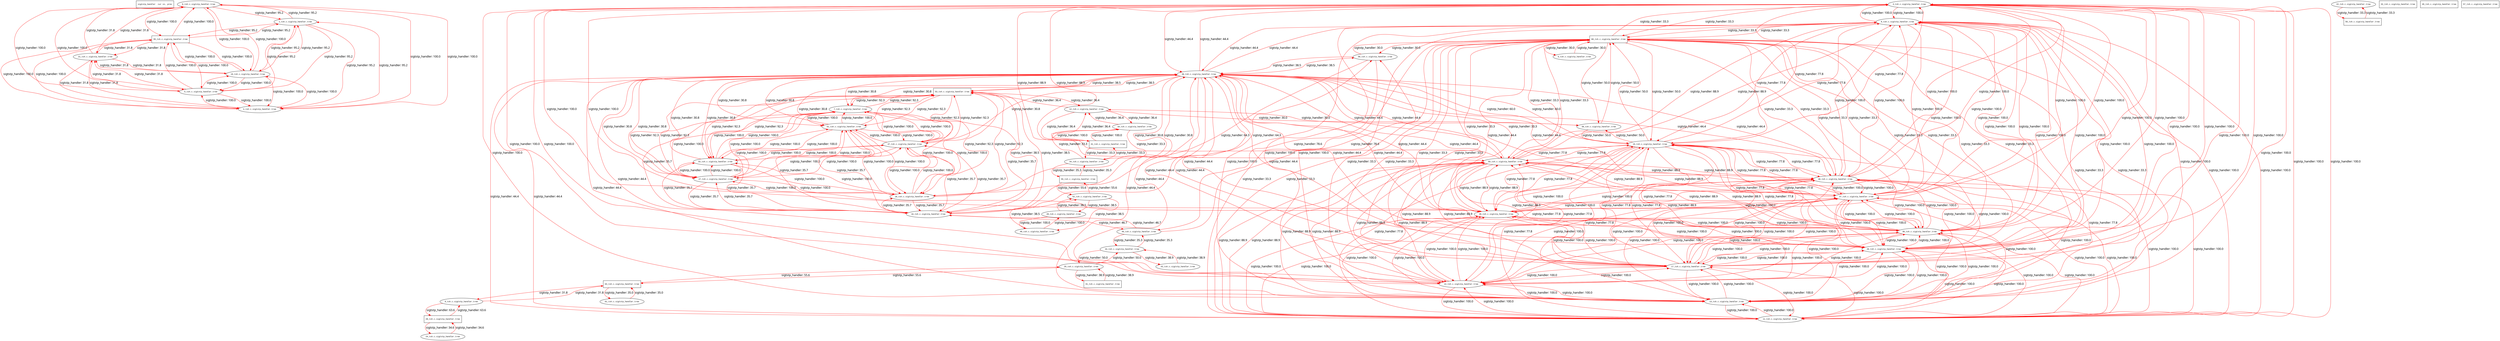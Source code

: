 digraph AST {
  graph [fontname="Times New Roman",fontsize=10];
  node  [fontname="Courier New",fontsize=10];
  edge  [fontname="Times New Roman",fontsize=10];

  node0 [label="sigtstp_handler  cur vs. prev",shape=box];
  node0_tsh [label="0_tsh.c.sigtstp_handler.tree", shape=box];
  node1_tsh [label="1_tsh.c.sigtstp_handler.tree", shape=ellipse];
  node0_tsh -> node1_tsh [label="sigtstp_handler: 95.2", color=red, fontsize=15];
  node4_tsh [label="4_tsh.c.sigtstp_handler.tree", shape=ellipse];
  node0_tsh -> node4_tsh [label="sigtstp_handler: 100.0", color=red, fontsize=15];
  node5_tsh [label="5_tsh.c.sigtstp_handler.tree", shape=ellipse];
  node0_tsh -> node5_tsh [label="sigtstp_handler: 100.0", color=red, fontsize=15];
  node19_tsh [label="19_tsh.c.sigtstp_handler.tree", shape=ellipse];
  node0_tsh -> node19_tsh [label="sigtstp_handler: 100.0", color=red, fontsize=15];
  node21_tsh [label="21_tsh.c.sigtstp_handler.tree", shape=ellipse];
  node0_tsh -> node21_tsh [label="sigtstp_handler: 31.8", color=red, fontsize=15];
  node39_tsh [label="39_tsh.c.sigtstp_handler.tree", shape=ellipse];
  node0_tsh -> node39_tsh [label="sigtstp_handler: 100.0", color=red, fontsize=15];
  node1_tsh [label="1_tsh.c.sigtstp_handler.tree", shape=box];
  node0_tsh [label="0_tsh.c.sigtstp_handler.tree", shape=ellipse];
  node1_tsh -> node0_tsh [label="sigtstp_handler: 95.2", color=red, fontsize=15];
  node4_tsh [label="4_tsh.c.sigtstp_handler.tree", shape=ellipse];
  node1_tsh -> node4_tsh [label="sigtstp_handler: 95.2", color=red, fontsize=15];
  node5_tsh [label="5_tsh.c.sigtstp_handler.tree", shape=ellipse];
  node1_tsh -> node5_tsh [label="sigtstp_handler: 95.2", color=red, fontsize=15];
  node19_tsh [label="19_tsh.c.sigtstp_handler.tree", shape=ellipse];
  node1_tsh -> node19_tsh [label="sigtstp_handler: 95.2", color=red, fontsize=15];
  node39_tsh [label="39_tsh.c.sigtstp_handler.tree", shape=ellipse];
  node1_tsh -> node39_tsh [label="sigtstp_handler: 95.2", color=red, fontsize=15];
  node3_tsh [label="3_tsh.c.sigtstp_handler.tree", shape=box];
  node8_tsh [label="8_tsh.c.sigtstp_handler.tree", shape=ellipse];
  node3_tsh -> node8_tsh [label="sigtstp_handler: 100.0", color=red, fontsize=15];
  node11_tsh [label="11_tsh.c.sigtstp_handler.tree", shape=ellipse];
  node3_tsh -> node11_tsh [label="sigtstp_handler: 100.0", color=red, fontsize=15];
  node13_tsh [label="13_tsh.c.sigtstp_handler.tree", shape=ellipse];
  node3_tsh -> node13_tsh [label="sigtstp_handler: 100.0", color=red, fontsize=15];
  node14_tsh [label="14_tsh.c.sigtstp_handler.tree", shape=ellipse];
  node3_tsh -> node14_tsh [label="sigtstp_handler: 100.0", color=red, fontsize=15];
  node15_tsh [label="15_tsh.c.sigtstp_handler.tree", shape=ellipse];
  node3_tsh -> node15_tsh [label="sigtstp_handler: 77.8", color=red, fontsize=15];
  node17_tsh [label="17_tsh.c.sigtstp_handler.tree", shape=ellipse];
  node3_tsh -> node17_tsh [label="sigtstp_handler: 100.0", color=red, fontsize=15];
  node26_tsh [label="26_tsh.c.sigtstp_handler.tree", shape=ellipse];
  node3_tsh -> node26_tsh [label="sigtstp_handler: 100.0", color=red, fontsize=15];
  node30_tsh [label="30_tsh.c.sigtstp_handler.tree", shape=ellipse];
  node3_tsh -> node30_tsh [label="sigtstp_handler: 100.0", color=red, fontsize=15];
  node35_tsh [label="35_tsh.c.sigtstp_handler.tree", shape=ellipse];
  node3_tsh -> node35_tsh [label="sigtstp_handler: 100.0", color=red, fontsize=15];
  node36_tsh [label="36_tsh.c.sigtstp_handler.tree", shape=ellipse];
  node3_tsh -> node36_tsh [label="sigtstp_handler: 44.4", color=red, fontsize=15];
  node37_tsh [label="37_tsh.c.sigtstp_handler.tree", shape=ellipse];
  node3_tsh -> node37_tsh [label="sigtstp_handler: 100.0", color=red, fontsize=15];
  node48_tsh [label="48_tsh.c.sigtstp_handler.tree", shape=ellipse];
  node3_tsh -> node48_tsh [label="sigtstp_handler: 100.0", color=red, fontsize=15];
  node59_tsh [label="59_tsh.c.sigtstp_handler.tree", shape=ellipse];
  node3_tsh -> node59_tsh [label="sigtstp_handler: 88.9", color=red, fontsize=15];
  node60_tsh [label="60_tsh.c.sigtstp_handler.tree", shape=ellipse];
  node3_tsh -> node60_tsh [label="sigtstp_handler: 33.3", color=red, fontsize=15];
  node4_tsh [label="4_tsh.c.sigtstp_handler.tree", shape=box];
  node0_tsh [label="0_tsh.c.sigtstp_handler.tree", shape=ellipse];
  node4_tsh -> node0_tsh [label="sigtstp_handler: 100.0", color=red, fontsize=15];
  node1_tsh [label="1_tsh.c.sigtstp_handler.tree", shape=ellipse];
  node4_tsh -> node1_tsh [label="sigtstp_handler: 95.2", color=red, fontsize=15];
  node5_tsh [label="5_tsh.c.sigtstp_handler.tree", shape=ellipse];
  node4_tsh -> node5_tsh [label="sigtstp_handler: 100.0", color=red, fontsize=15];
  node19_tsh [label="19_tsh.c.sigtstp_handler.tree", shape=ellipse];
  node4_tsh -> node19_tsh [label="sigtstp_handler: 100.0", color=red, fontsize=15];
  node21_tsh [label="21_tsh.c.sigtstp_handler.tree", shape=ellipse];
  node4_tsh -> node21_tsh [label="sigtstp_handler: 31.8", color=red, fontsize=15];
  node39_tsh [label="39_tsh.c.sigtstp_handler.tree", shape=ellipse];
  node4_tsh -> node39_tsh [label="sigtstp_handler: 100.0", color=red, fontsize=15];
  node5_tsh [label="5_tsh.c.sigtstp_handler.tree", shape=box];
  node0_tsh [label="0_tsh.c.sigtstp_handler.tree", shape=ellipse];
  node5_tsh -> node0_tsh [label="sigtstp_handler: 100.0", color=red, fontsize=15];
  node1_tsh [label="1_tsh.c.sigtstp_handler.tree", shape=ellipse];
  node5_tsh -> node1_tsh [label="sigtstp_handler: 95.2", color=red, fontsize=15];
  node4_tsh [label="4_tsh.c.sigtstp_handler.tree", shape=ellipse];
  node5_tsh -> node4_tsh [label="sigtstp_handler: 100.0", color=red, fontsize=15];
  node19_tsh [label="19_tsh.c.sigtstp_handler.tree", shape=ellipse];
  node5_tsh -> node19_tsh [label="sigtstp_handler: 100.0", color=red, fontsize=15];
  node21_tsh [label="21_tsh.c.sigtstp_handler.tree", shape=ellipse];
  node5_tsh -> node21_tsh [label="sigtstp_handler: 31.8", color=red, fontsize=15];
  node39_tsh [label="39_tsh.c.sigtstp_handler.tree", shape=ellipse];
  node5_tsh -> node39_tsh [label="sigtstp_handler: 100.0", color=red, fontsize=15];
  node6_tsh [label="6_tsh.c.sigtstp_handler.tree", shape=box];
  node60_tsh [label="60_tsh.c.sigtstp_handler.tree", shape=ellipse];
  node6_tsh -> node60_tsh [label="sigtstp_handler: 30.0", color=red, fontsize=15];
  node7_tsh [label="7_tsh.c.sigtstp_handler.tree", shape=box];
  node16_tsh [label="16_tsh.c.sigtstp_handler.tree", shape=ellipse];
  node7_tsh -> node16_tsh [label="sigtstp_handler: 35.7", color=red, fontsize=15];
  node18_tsh [label="18_tsh.c.sigtstp_handler.tree", shape=ellipse];
  node7_tsh -> node18_tsh [label="sigtstp_handler: 100.0", color=red, fontsize=15];
  node27_tsh [label="27_tsh.c.sigtstp_handler.tree", shape=ellipse];
  node7_tsh -> node27_tsh [label="sigtstp_handler: 100.0", color=red, fontsize=15];
  node33_tsh [label="33_tsh.c.sigtstp_handler.tree", shape=ellipse];
  node7_tsh -> node33_tsh [label="sigtstp_handler: 100.0", color=red, fontsize=15];
  node36_tsh [label="36_tsh.c.sigtstp_handler.tree", shape=ellipse];
  node7_tsh -> node36_tsh [label="sigtstp_handler: 30.8", color=red, fontsize=15];
  node47_tsh [label="47_tsh.c.sigtstp_handler.tree", shape=ellipse];
  node7_tsh -> node47_tsh [label="sigtstp_handler: 100.0", color=red, fontsize=15];
  node51_tsh [label="51_tsh.c.sigtstp_handler.tree", shape=ellipse];
  node7_tsh -> node51_tsh [label="sigtstp_handler: 100.0", color=red, fontsize=15];
  node53_tsh [label="53_tsh.c.sigtstp_handler.tree", shape=ellipse];
  node7_tsh -> node53_tsh [label="sigtstp_handler: 92.3", color=red, fontsize=15];
  node8_tsh [label="8_tsh.c.sigtstp_handler.tree", shape=box];
  node3_tsh [label="3_tsh.c.sigtstp_handler.tree", shape=ellipse];
  node8_tsh -> node3_tsh [label="sigtstp_handler: 100.0", color=red, fontsize=15];
  node11_tsh [label="11_tsh.c.sigtstp_handler.tree", shape=ellipse];
  node8_tsh -> node11_tsh [label="sigtstp_handler: 100.0", color=red, fontsize=15];
  node13_tsh [label="13_tsh.c.sigtstp_handler.tree", shape=ellipse];
  node8_tsh -> node13_tsh [label="sigtstp_handler: 100.0", color=red, fontsize=15];
  node14_tsh [label="14_tsh.c.sigtstp_handler.tree", shape=ellipse];
  node8_tsh -> node14_tsh [label="sigtstp_handler: 100.0", color=red, fontsize=15];
  node15_tsh [label="15_tsh.c.sigtstp_handler.tree", shape=ellipse];
  node8_tsh -> node15_tsh [label="sigtstp_handler: 77.8", color=red, fontsize=15];
  node17_tsh [label="17_tsh.c.sigtstp_handler.tree", shape=ellipse];
  node8_tsh -> node17_tsh [label="sigtstp_handler: 100.0", color=red, fontsize=15];
  node26_tsh [label="26_tsh.c.sigtstp_handler.tree", shape=ellipse];
  node8_tsh -> node26_tsh [label="sigtstp_handler: 100.0", color=red, fontsize=15];
  node30_tsh [label="30_tsh.c.sigtstp_handler.tree", shape=ellipse];
  node8_tsh -> node30_tsh [label="sigtstp_handler: 100.0", color=red, fontsize=15];
  node35_tsh [label="35_tsh.c.sigtstp_handler.tree", shape=ellipse];
  node8_tsh -> node35_tsh [label="sigtstp_handler: 100.0", color=red, fontsize=15];
  node36_tsh [label="36_tsh.c.sigtstp_handler.tree", shape=ellipse];
  node8_tsh -> node36_tsh [label="sigtstp_handler: 44.4", color=red, fontsize=15];
  node37_tsh [label="37_tsh.c.sigtstp_handler.tree", shape=ellipse];
  node8_tsh -> node37_tsh [label="sigtstp_handler: 100.0", color=red, fontsize=15];
  node48_tsh [label="48_tsh.c.sigtstp_handler.tree", shape=ellipse];
  node8_tsh -> node48_tsh [label="sigtstp_handler: 100.0", color=red, fontsize=15];
  node59_tsh [label="59_tsh.c.sigtstp_handler.tree", shape=ellipse];
  node8_tsh -> node59_tsh [label="sigtstp_handler: 88.9", color=red, fontsize=15];
  node60_tsh [label="60_tsh.c.sigtstp_handler.tree", shape=ellipse];
  node8_tsh -> node60_tsh [label="sigtstp_handler: 33.3", color=red, fontsize=15];
  node9_tsh [label="9_tsh.c.sigtstp_handler.tree", shape=box];
  node28_tsh [label="28_tsh.c.sigtstp_handler.tree", shape=ellipse];
  node9_tsh -> node28_tsh [label="sigtstp_handler: 63.6", color=red, fontsize=15];
  node63_tsh [label="63_tsh.c.sigtstp_handler.tree", shape=ellipse];
  node9_tsh -> node63_tsh [label="sigtstp_handler: 31.8", color=red, fontsize=15];
  node10_tsh [label="10_tsh.c.sigtstp_handler.tree", shape=box];
  node12_tsh [label="12_tsh.c.sigtstp_handler.tree", shape=ellipse];
  node10_tsh -> node12_tsh [label="sigtstp_handler: 36.4", color=red, fontsize=15];
  node34_tsh [label="34_tsh.c.sigtstp_handler.tree", shape=ellipse];
  node10_tsh -> node34_tsh [label="sigtstp_handler: 33.3", color=red, fontsize=15];
  node41_tsh [label="41_tsh.c.sigtstp_handler.tree", shape=ellipse];
  node10_tsh -> node41_tsh [label="sigtstp_handler: 100.0", color=red, fontsize=15];
  node11_tsh [label="11_tsh.c.sigtstp_handler.tree", shape=box];
  node3_tsh [label="3_tsh.c.sigtstp_handler.tree", shape=ellipse];
  node11_tsh -> node3_tsh [label="sigtstp_handler: 100.0", color=red, fontsize=15];
  node8_tsh [label="8_tsh.c.sigtstp_handler.tree", shape=ellipse];
  node11_tsh -> node8_tsh [label="sigtstp_handler: 100.0", color=red, fontsize=15];
  node13_tsh [label="13_tsh.c.sigtstp_handler.tree", shape=ellipse];
  node11_tsh -> node13_tsh [label="sigtstp_handler: 100.0", color=red, fontsize=15];
  node14_tsh [label="14_tsh.c.sigtstp_handler.tree", shape=ellipse];
  node11_tsh -> node14_tsh [label="sigtstp_handler: 100.0", color=red, fontsize=15];
  node15_tsh [label="15_tsh.c.sigtstp_handler.tree", shape=ellipse];
  node11_tsh -> node15_tsh [label="sigtstp_handler: 77.8", color=red, fontsize=15];
  node17_tsh [label="17_tsh.c.sigtstp_handler.tree", shape=ellipse];
  node11_tsh -> node17_tsh [label="sigtstp_handler: 100.0", color=red, fontsize=15];
  node26_tsh [label="26_tsh.c.sigtstp_handler.tree", shape=ellipse];
  node11_tsh -> node26_tsh [label="sigtstp_handler: 100.0", color=red, fontsize=15];
  node30_tsh [label="30_tsh.c.sigtstp_handler.tree", shape=ellipse];
  node11_tsh -> node30_tsh [label="sigtstp_handler: 100.0", color=red, fontsize=15];
  node35_tsh [label="35_tsh.c.sigtstp_handler.tree", shape=ellipse];
  node11_tsh -> node35_tsh [label="sigtstp_handler: 100.0", color=red, fontsize=15];
  node36_tsh [label="36_tsh.c.sigtstp_handler.tree", shape=ellipse];
  node11_tsh -> node36_tsh [label="sigtstp_handler: 44.4", color=red, fontsize=15];
  node37_tsh [label="37_tsh.c.sigtstp_handler.tree", shape=ellipse];
  node11_tsh -> node37_tsh [label="sigtstp_handler: 100.0", color=red, fontsize=15];
  node48_tsh [label="48_tsh.c.sigtstp_handler.tree", shape=ellipse];
  node11_tsh -> node48_tsh [label="sigtstp_handler: 100.0", color=red, fontsize=15];
  node59_tsh [label="59_tsh.c.sigtstp_handler.tree", shape=ellipse];
  node11_tsh -> node59_tsh [label="sigtstp_handler: 88.9", color=red, fontsize=15];
  node60_tsh [label="60_tsh.c.sigtstp_handler.tree", shape=ellipse];
  node11_tsh -> node60_tsh [label="sigtstp_handler: 33.3", color=red, fontsize=15];
  node12_tsh [label="12_tsh.c.sigtstp_handler.tree", shape=box];
  node10_tsh [label="10_tsh.c.sigtstp_handler.tree", shape=ellipse];
  node12_tsh -> node10_tsh [label="sigtstp_handler: 36.4", color=red, fontsize=15];
  node38_tsh [label="38_tsh.c.sigtstp_handler.tree", shape=ellipse];
  node12_tsh -> node38_tsh [label="sigtstp_handler: 30.0", color=red, fontsize=15];
  node41_tsh [label="41_tsh.c.sigtstp_handler.tree", shape=ellipse];
  node12_tsh -> node41_tsh [label="sigtstp_handler: 36.4", color=red, fontsize=15];
  node53_tsh [label="53_tsh.c.sigtstp_handler.tree", shape=ellipse];
  node12_tsh -> node53_tsh [label="sigtstp_handler: 36.4", color=red, fontsize=15];
  node13_tsh [label="13_tsh.c.sigtstp_handler.tree", shape=box];
  node3_tsh [label="3_tsh.c.sigtstp_handler.tree", shape=ellipse];
  node13_tsh -> node3_tsh [label="sigtstp_handler: 100.0", color=red, fontsize=15];
  node8_tsh [label="8_tsh.c.sigtstp_handler.tree", shape=ellipse];
  node13_tsh -> node8_tsh [label="sigtstp_handler: 100.0", color=red, fontsize=15];
  node11_tsh [label="11_tsh.c.sigtstp_handler.tree", shape=ellipse];
  node13_tsh -> node11_tsh [label="sigtstp_handler: 100.0", color=red, fontsize=15];
  node14_tsh [label="14_tsh.c.sigtstp_handler.tree", shape=ellipse];
  node13_tsh -> node14_tsh [label="sigtstp_handler: 100.0", color=red, fontsize=15];
  node15_tsh [label="15_tsh.c.sigtstp_handler.tree", shape=ellipse];
  node13_tsh -> node15_tsh [label="sigtstp_handler: 77.8", color=red, fontsize=15];
  node17_tsh [label="17_tsh.c.sigtstp_handler.tree", shape=ellipse];
  node13_tsh -> node17_tsh [label="sigtstp_handler: 100.0", color=red, fontsize=15];
  node26_tsh [label="26_tsh.c.sigtstp_handler.tree", shape=ellipse];
  node13_tsh -> node26_tsh [label="sigtstp_handler: 100.0", color=red, fontsize=15];
  node30_tsh [label="30_tsh.c.sigtstp_handler.tree", shape=ellipse];
  node13_tsh -> node30_tsh [label="sigtstp_handler: 100.0", color=red, fontsize=15];
  node35_tsh [label="35_tsh.c.sigtstp_handler.tree", shape=ellipse];
  node13_tsh -> node35_tsh [label="sigtstp_handler: 100.0", color=red, fontsize=15];
  node36_tsh [label="36_tsh.c.sigtstp_handler.tree", shape=ellipse];
  node13_tsh -> node36_tsh [label="sigtstp_handler: 44.4", color=red, fontsize=15];
  node37_tsh [label="37_tsh.c.sigtstp_handler.tree", shape=ellipse];
  node13_tsh -> node37_tsh [label="sigtstp_handler: 100.0", color=red, fontsize=15];
  node48_tsh [label="48_tsh.c.sigtstp_handler.tree", shape=ellipse];
  node13_tsh -> node48_tsh [label="sigtstp_handler: 100.0", color=red, fontsize=15];
  node59_tsh [label="59_tsh.c.sigtstp_handler.tree", shape=ellipse];
  node13_tsh -> node59_tsh [label="sigtstp_handler: 88.9", color=red, fontsize=15];
  node60_tsh [label="60_tsh.c.sigtstp_handler.tree", shape=ellipse];
  node13_tsh -> node60_tsh [label="sigtstp_handler: 33.3", color=red, fontsize=15];
  node14_tsh [label="14_tsh.c.sigtstp_handler.tree", shape=box];
  node3_tsh [label="3_tsh.c.sigtstp_handler.tree", shape=ellipse];
  node14_tsh -> node3_tsh [label="sigtstp_handler: 100.0", color=red, fontsize=15];
  node8_tsh [label="8_tsh.c.sigtstp_handler.tree", shape=ellipse];
  node14_tsh -> node8_tsh [label="sigtstp_handler: 100.0", color=red, fontsize=15];
  node11_tsh [label="11_tsh.c.sigtstp_handler.tree", shape=ellipse];
  node14_tsh -> node11_tsh [label="sigtstp_handler: 100.0", color=red, fontsize=15];
  node13_tsh [label="13_tsh.c.sigtstp_handler.tree", shape=ellipse];
  node14_tsh -> node13_tsh [label="sigtstp_handler: 100.0", color=red, fontsize=15];
  node15_tsh [label="15_tsh.c.sigtstp_handler.tree", shape=ellipse];
  node14_tsh -> node15_tsh [label="sigtstp_handler: 77.8", color=red, fontsize=15];
  node17_tsh [label="17_tsh.c.sigtstp_handler.tree", shape=ellipse];
  node14_tsh -> node17_tsh [label="sigtstp_handler: 100.0", color=red, fontsize=15];
  node26_tsh [label="26_tsh.c.sigtstp_handler.tree", shape=ellipse];
  node14_tsh -> node26_tsh [label="sigtstp_handler: 100.0", color=red, fontsize=15];
  node30_tsh [label="30_tsh.c.sigtstp_handler.tree", shape=ellipse];
  node14_tsh -> node30_tsh [label="sigtstp_handler: 100.0", color=red, fontsize=15];
  node35_tsh [label="35_tsh.c.sigtstp_handler.tree", shape=ellipse];
  node14_tsh -> node35_tsh [label="sigtstp_handler: 100.0", color=red, fontsize=15];
  node36_tsh [label="36_tsh.c.sigtstp_handler.tree", shape=ellipse];
  node14_tsh -> node36_tsh [label="sigtstp_handler: 44.4", color=red, fontsize=15];
  node37_tsh [label="37_tsh.c.sigtstp_handler.tree", shape=ellipse];
  node14_tsh -> node37_tsh [label="sigtstp_handler: 100.0", color=red, fontsize=15];
  node48_tsh [label="48_tsh.c.sigtstp_handler.tree", shape=ellipse];
  node14_tsh -> node48_tsh [label="sigtstp_handler: 100.0", color=red, fontsize=15];
  node59_tsh [label="59_tsh.c.sigtstp_handler.tree", shape=ellipse];
  node14_tsh -> node59_tsh [label="sigtstp_handler: 88.9", color=red, fontsize=15];
  node60_tsh [label="60_tsh.c.sigtstp_handler.tree", shape=ellipse];
  node14_tsh -> node60_tsh [label="sigtstp_handler: 33.3", color=red, fontsize=15];
  node15_tsh [label="15_tsh.c.sigtstp_handler.tree", shape=box];
  node3_tsh [label="3_tsh.c.sigtstp_handler.tree", shape=ellipse];
  node15_tsh -> node3_tsh [label="sigtstp_handler: 77.8", color=red, fontsize=15];
  node8_tsh [label="8_tsh.c.sigtstp_handler.tree", shape=ellipse];
  node15_tsh -> node8_tsh [label="sigtstp_handler: 77.8", color=red, fontsize=15];
  node11_tsh [label="11_tsh.c.sigtstp_handler.tree", shape=ellipse];
  node15_tsh -> node11_tsh [label="sigtstp_handler: 77.8", color=red, fontsize=15];
  node13_tsh [label="13_tsh.c.sigtstp_handler.tree", shape=ellipse];
  node15_tsh -> node13_tsh [label="sigtstp_handler: 77.8", color=red, fontsize=15];
  node14_tsh [label="14_tsh.c.sigtstp_handler.tree", shape=ellipse];
  node15_tsh -> node14_tsh [label="sigtstp_handler: 77.8", color=red, fontsize=15];
  node17_tsh [label="17_tsh.c.sigtstp_handler.tree", shape=ellipse];
  node15_tsh -> node17_tsh [label="sigtstp_handler: 77.8", color=red, fontsize=15];
  node26_tsh [label="26_tsh.c.sigtstp_handler.tree", shape=ellipse];
  node15_tsh -> node26_tsh [label="sigtstp_handler: 77.8", color=red, fontsize=15];
  node30_tsh [label="30_tsh.c.sigtstp_handler.tree", shape=ellipse];
  node15_tsh -> node30_tsh [label="sigtstp_handler: 77.8", color=red, fontsize=15];
  node35_tsh [label="35_tsh.c.sigtstp_handler.tree", shape=ellipse];
  node15_tsh -> node35_tsh [label="sigtstp_handler: 77.8", color=red, fontsize=15];
  node36_tsh [label="36_tsh.c.sigtstp_handler.tree", shape=ellipse];
  node15_tsh -> node36_tsh [label="sigtstp_handler: 60.0", color=red, fontsize=15];
  node37_tsh [label="37_tsh.c.sigtstp_handler.tree", shape=ellipse];
  node15_tsh -> node37_tsh [label="sigtstp_handler: 77.8", color=red, fontsize=15];
  node38_tsh [label="38_tsh.c.sigtstp_handler.tree", shape=ellipse];
  node15_tsh -> node38_tsh [label="sigtstp_handler: 50.0", color=red, fontsize=15];
  node48_tsh [label="48_tsh.c.sigtstp_handler.tree", shape=ellipse];
  node15_tsh -> node48_tsh [label="sigtstp_handler: 77.8", color=red, fontsize=15];
  node59_tsh [label="59_tsh.c.sigtstp_handler.tree", shape=ellipse];
  node15_tsh -> node59_tsh [label="sigtstp_handler: 77.8", color=red, fontsize=15];
  node60_tsh [label="60_tsh.c.sigtstp_handler.tree", shape=ellipse];
  node15_tsh -> node60_tsh [label="sigtstp_handler: 50.0", color=red, fontsize=15];
  node16_tsh [label="16_tsh.c.sigtstp_handler.tree", shape=box];
  node7_tsh [label="7_tsh.c.sigtstp_handler.tree", shape=ellipse];
  node16_tsh -> node7_tsh [label="sigtstp_handler: 35.7", color=red, fontsize=15];
  node18_tsh [label="18_tsh.c.sigtstp_handler.tree", shape=ellipse];
  node16_tsh -> node18_tsh [label="sigtstp_handler: 35.7", color=red, fontsize=15];
  node27_tsh [label="27_tsh.c.sigtstp_handler.tree", shape=ellipse];
  node16_tsh -> node27_tsh [label="sigtstp_handler: 35.7", color=red, fontsize=15];
  node33_tsh [label="33_tsh.c.sigtstp_handler.tree", shape=ellipse];
  node16_tsh -> node33_tsh [label="sigtstp_handler: 35.7", color=red, fontsize=15];
  node46_tsh [label="46_tsh.c.sigtstp_handler.tree", shape=ellipse];
  node16_tsh -> node46_tsh [label="sigtstp_handler: 46.7", color=red, fontsize=15];
  node47_tsh [label="47_tsh.c.sigtstp_handler.tree", shape=ellipse];
  node16_tsh -> node47_tsh [label="sigtstp_handler: 35.7", color=red, fontsize=15];
  node50_tsh [label="50_tsh.c.sigtstp_handler.tree", shape=ellipse];
  node16_tsh -> node50_tsh [label="sigtstp_handler: 64.3", color=red, fontsize=15];
  node51_tsh [label="51_tsh.c.sigtstp_handler.tree", shape=ellipse];
  node16_tsh -> node51_tsh [label="sigtstp_handler: 35.7", color=red, fontsize=15];
  node53_tsh [label="53_tsh.c.sigtstp_handler.tree", shape=ellipse];
  node16_tsh -> node53_tsh [label="sigtstp_handler: 38.5", color=red, fontsize=15];
  node17_tsh [label="17_tsh.c.sigtstp_handler.tree", shape=box];
  node3_tsh [label="3_tsh.c.sigtstp_handler.tree", shape=ellipse];
  node17_tsh -> node3_tsh [label="sigtstp_handler: 100.0", color=red, fontsize=15];
  node8_tsh [label="8_tsh.c.sigtstp_handler.tree", shape=ellipse];
  node17_tsh -> node8_tsh [label="sigtstp_handler: 100.0", color=red, fontsize=15];
  node11_tsh [label="11_tsh.c.sigtstp_handler.tree", shape=ellipse];
  node17_tsh -> node11_tsh [label="sigtstp_handler: 100.0", color=red, fontsize=15];
  node13_tsh [label="13_tsh.c.sigtstp_handler.tree", shape=ellipse];
  node17_tsh -> node13_tsh [label="sigtstp_handler: 100.0", color=red, fontsize=15];
  node14_tsh [label="14_tsh.c.sigtstp_handler.tree", shape=ellipse];
  node17_tsh -> node14_tsh [label="sigtstp_handler: 100.0", color=red, fontsize=15];
  node15_tsh [label="15_tsh.c.sigtstp_handler.tree", shape=ellipse];
  node17_tsh -> node15_tsh [label="sigtstp_handler: 77.8", color=red, fontsize=15];
  node26_tsh [label="26_tsh.c.sigtstp_handler.tree", shape=ellipse];
  node17_tsh -> node26_tsh [label="sigtstp_handler: 100.0", color=red, fontsize=15];
  node30_tsh [label="30_tsh.c.sigtstp_handler.tree", shape=ellipse];
  node17_tsh -> node30_tsh [label="sigtstp_handler: 100.0", color=red, fontsize=15];
  node35_tsh [label="35_tsh.c.sigtstp_handler.tree", shape=ellipse];
  node17_tsh -> node35_tsh [label="sigtstp_handler: 100.0", color=red, fontsize=15];
  node36_tsh [label="36_tsh.c.sigtstp_handler.tree", shape=ellipse];
  node17_tsh -> node36_tsh [label="sigtstp_handler: 44.4", color=red, fontsize=15];
  node37_tsh [label="37_tsh.c.sigtstp_handler.tree", shape=ellipse];
  node17_tsh -> node37_tsh [label="sigtstp_handler: 100.0", color=red, fontsize=15];
  node48_tsh [label="48_tsh.c.sigtstp_handler.tree", shape=ellipse];
  node17_tsh -> node48_tsh [label="sigtstp_handler: 100.0", color=red, fontsize=15];
  node59_tsh [label="59_tsh.c.sigtstp_handler.tree", shape=ellipse];
  node17_tsh -> node59_tsh [label="sigtstp_handler: 88.9", color=red, fontsize=15];
  node60_tsh [label="60_tsh.c.sigtstp_handler.tree", shape=ellipse];
  node17_tsh -> node60_tsh [label="sigtstp_handler: 33.3", color=red, fontsize=15];
  node18_tsh [label="18_tsh.c.sigtstp_handler.tree", shape=box];
  node7_tsh [label="7_tsh.c.sigtstp_handler.tree", shape=ellipse];
  node18_tsh -> node7_tsh [label="sigtstp_handler: 100.0", color=red, fontsize=15];
  node16_tsh [label="16_tsh.c.sigtstp_handler.tree", shape=ellipse];
  node18_tsh -> node16_tsh [label="sigtstp_handler: 35.7", color=red, fontsize=15];
  node27_tsh [label="27_tsh.c.sigtstp_handler.tree", shape=ellipse];
  node18_tsh -> node27_tsh [label="sigtstp_handler: 100.0", color=red, fontsize=15];
  node33_tsh [label="33_tsh.c.sigtstp_handler.tree", shape=ellipse];
  node18_tsh -> node33_tsh [label="sigtstp_handler: 100.0", color=red, fontsize=15];
  node36_tsh [label="36_tsh.c.sigtstp_handler.tree", shape=ellipse];
  node18_tsh -> node36_tsh [label="sigtstp_handler: 30.8", color=red, fontsize=15];
  node47_tsh [label="47_tsh.c.sigtstp_handler.tree", shape=ellipse];
  node18_tsh -> node47_tsh [label="sigtstp_handler: 100.0", color=red, fontsize=15];
  node51_tsh [label="51_tsh.c.sigtstp_handler.tree", shape=ellipse];
  node18_tsh -> node51_tsh [label="sigtstp_handler: 100.0", color=red, fontsize=15];
  node53_tsh [label="53_tsh.c.sigtstp_handler.tree", shape=ellipse];
  node18_tsh -> node53_tsh [label="sigtstp_handler: 92.3", color=red, fontsize=15];
  node19_tsh [label="19_tsh.c.sigtstp_handler.tree", shape=box];
  node0_tsh [label="0_tsh.c.sigtstp_handler.tree", shape=ellipse];
  node19_tsh -> node0_tsh [label="sigtstp_handler: 100.0", color=red, fontsize=15];
  node1_tsh [label="1_tsh.c.sigtstp_handler.tree", shape=ellipse];
  node19_tsh -> node1_tsh [label="sigtstp_handler: 95.2", color=red, fontsize=15];
  node4_tsh [label="4_tsh.c.sigtstp_handler.tree", shape=ellipse];
  node19_tsh -> node4_tsh [label="sigtstp_handler: 100.0", color=red, fontsize=15];
  node5_tsh [label="5_tsh.c.sigtstp_handler.tree", shape=ellipse];
  node19_tsh -> node5_tsh [label="sigtstp_handler: 100.0", color=red, fontsize=15];
  node21_tsh [label="21_tsh.c.sigtstp_handler.tree", shape=ellipse];
  node19_tsh -> node21_tsh [label="sigtstp_handler: 31.8", color=red, fontsize=15];
  node39_tsh [label="39_tsh.c.sigtstp_handler.tree", shape=ellipse];
  node19_tsh -> node39_tsh [label="sigtstp_handler: 100.0", color=red, fontsize=15];
  node20_tsh [label="20_tsh.c.sigtstp_handler.tree", shape=box];
  node40_tsh [label="40_tsh.c.sigtstp_handler.tree", shape=ellipse];
  node20_tsh -> node40_tsh [label="sigtstp_handler: 100.0", color=red, fontsize=15];
  node52_tsh [label="52_tsh.c.sigtstp_handler.tree", shape=ellipse];
  node20_tsh -> node52_tsh [label="sigtstp_handler: 38.5", color=red, fontsize=15];
  node21_tsh [label="21_tsh.c.sigtstp_handler.tree", shape=box];
  node0_tsh [label="0_tsh.c.sigtstp_handler.tree", shape=ellipse];
  node21_tsh -> node0_tsh [label="sigtstp_handler: 31.8", color=red, fontsize=15];
  node4_tsh [label="4_tsh.c.sigtstp_handler.tree", shape=ellipse];
  node21_tsh -> node4_tsh [label="sigtstp_handler: 31.8", color=red, fontsize=15];
  node5_tsh [label="5_tsh.c.sigtstp_handler.tree", shape=ellipse];
  node21_tsh -> node5_tsh [label="sigtstp_handler: 31.8", color=red, fontsize=15];
  node19_tsh [label="19_tsh.c.sigtstp_handler.tree", shape=ellipse];
  node21_tsh -> node19_tsh [label="sigtstp_handler: 31.8", color=red, fontsize=15];
  node39_tsh [label="39_tsh.c.sigtstp_handler.tree", shape=ellipse];
  node21_tsh -> node39_tsh [label="sigtstp_handler: 31.8", color=red, fontsize=15];
  node22_tsh [label="22_tsh.c.sigtstp_handler.tree", shape=box];
  node56_tsh [label="56_tsh.c.sigtstp_handler.tree", shape=ellipse];
  node22_tsh -> node56_tsh [label="sigtstp_handler: 33.3", color=red, fontsize=15];
  node24_tsh [label="24_tsh.c.sigtstp_handler.tree", shape=box];
  node28_tsh [label="28_tsh.c.sigtstp_handler.tree", shape=ellipse];
  node24_tsh -> node28_tsh [label="sigtstp_handler: 34.6", color=red, fontsize=15];
  node26_tsh [label="26_tsh.c.sigtstp_handler.tree", shape=box];
  node3_tsh [label="3_tsh.c.sigtstp_handler.tree", shape=ellipse];
  node26_tsh -> node3_tsh [label="sigtstp_handler: 100.0", color=red, fontsize=15];
  node8_tsh [label="8_tsh.c.sigtstp_handler.tree", shape=ellipse];
  node26_tsh -> node8_tsh [label="sigtstp_handler: 100.0", color=red, fontsize=15];
  node11_tsh [label="11_tsh.c.sigtstp_handler.tree", shape=ellipse];
  node26_tsh -> node11_tsh [label="sigtstp_handler: 100.0", color=red, fontsize=15];
  node13_tsh [label="13_tsh.c.sigtstp_handler.tree", shape=ellipse];
  node26_tsh -> node13_tsh [label="sigtstp_handler: 100.0", color=red, fontsize=15];
  node14_tsh [label="14_tsh.c.sigtstp_handler.tree", shape=ellipse];
  node26_tsh -> node14_tsh [label="sigtstp_handler: 100.0", color=red, fontsize=15];
  node15_tsh [label="15_tsh.c.sigtstp_handler.tree", shape=ellipse];
  node26_tsh -> node15_tsh [label="sigtstp_handler: 77.8", color=red, fontsize=15];
  node17_tsh [label="17_tsh.c.sigtstp_handler.tree", shape=ellipse];
  node26_tsh -> node17_tsh [label="sigtstp_handler: 100.0", color=red, fontsize=15];
  node30_tsh [label="30_tsh.c.sigtstp_handler.tree", shape=ellipse];
  node26_tsh -> node30_tsh [label="sigtstp_handler: 100.0", color=red, fontsize=15];
  node35_tsh [label="35_tsh.c.sigtstp_handler.tree", shape=ellipse];
  node26_tsh -> node35_tsh [label="sigtstp_handler: 100.0", color=red, fontsize=15];
  node36_tsh [label="36_tsh.c.sigtstp_handler.tree", shape=ellipse];
  node26_tsh -> node36_tsh [label="sigtstp_handler: 44.4", color=red, fontsize=15];
  node37_tsh [label="37_tsh.c.sigtstp_handler.tree", shape=ellipse];
  node26_tsh -> node37_tsh [label="sigtstp_handler: 100.0", color=red, fontsize=15];
  node48_tsh [label="48_tsh.c.sigtstp_handler.tree", shape=ellipse];
  node26_tsh -> node48_tsh [label="sigtstp_handler: 100.0", color=red, fontsize=15];
  node59_tsh [label="59_tsh.c.sigtstp_handler.tree", shape=ellipse];
  node26_tsh -> node59_tsh [label="sigtstp_handler: 88.9", color=red, fontsize=15];
  node60_tsh [label="60_tsh.c.sigtstp_handler.tree", shape=ellipse];
  node26_tsh -> node60_tsh [label="sigtstp_handler: 33.3", color=red, fontsize=15];
  node27_tsh [label="27_tsh.c.sigtstp_handler.tree", shape=box];
  node7_tsh [label="7_tsh.c.sigtstp_handler.tree", shape=ellipse];
  node27_tsh -> node7_tsh [label="sigtstp_handler: 100.0", color=red, fontsize=15];
  node16_tsh [label="16_tsh.c.sigtstp_handler.tree", shape=ellipse];
  node27_tsh -> node16_tsh [label="sigtstp_handler: 35.7", color=red, fontsize=15];
  node18_tsh [label="18_tsh.c.sigtstp_handler.tree", shape=ellipse];
  node27_tsh -> node18_tsh [label="sigtstp_handler: 100.0", color=red, fontsize=15];
  node33_tsh [label="33_tsh.c.sigtstp_handler.tree", shape=ellipse];
  node27_tsh -> node33_tsh [label="sigtstp_handler: 100.0", color=red, fontsize=15];
  node36_tsh [label="36_tsh.c.sigtstp_handler.tree", shape=ellipse];
  node27_tsh -> node36_tsh [label="sigtstp_handler: 30.8", color=red, fontsize=15];
  node47_tsh [label="47_tsh.c.sigtstp_handler.tree", shape=ellipse];
  node27_tsh -> node47_tsh [label="sigtstp_handler: 100.0", color=red, fontsize=15];
  node51_tsh [label="51_tsh.c.sigtstp_handler.tree", shape=ellipse];
  node27_tsh -> node51_tsh [label="sigtstp_handler: 100.0", color=red, fontsize=15];
  node53_tsh [label="53_tsh.c.sigtstp_handler.tree", shape=ellipse];
  node27_tsh -> node53_tsh [label="sigtstp_handler: 92.3", color=red, fontsize=15];
  node28_tsh [label="28_tsh.c.sigtstp_handler.tree", shape=box];
  node9_tsh [label="9_tsh.c.sigtstp_handler.tree", shape=ellipse];
  node28_tsh -> node9_tsh [label="sigtstp_handler: 63.6", color=red, fontsize=15];
  node24_tsh [label="24_tsh.c.sigtstp_handler.tree", shape=ellipse];
  node28_tsh -> node24_tsh [label="sigtstp_handler: 34.6", color=red, fontsize=15];
  node29_tsh [label="29_tsh.c.sigtstp_handler.tree", shape=box];
  node31_tsh [label="31_tsh.c.sigtstp_handler.tree", shape=ellipse];
  node29_tsh -> node31_tsh [label="sigtstp_handler: 38.9", color=red, fontsize=15];
  node44_tsh [label="44_tsh.c.sigtstp_handler.tree", shape=ellipse];
  node29_tsh -> node44_tsh [label="sigtstp_handler: 50.0", color=red, fontsize=15];
  node63_tsh [label="63_tsh.c.sigtstp_handler.tree", shape=ellipse];
  node29_tsh -> node63_tsh [label="sigtstp_handler: 55.6", color=red, fontsize=15];
  node30_tsh [label="30_tsh.c.sigtstp_handler.tree", shape=box];
  node3_tsh [label="3_tsh.c.sigtstp_handler.tree", shape=ellipse];
  node30_tsh -> node3_tsh [label="sigtstp_handler: 100.0", color=red, fontsize=15];
  node8_tsh [label="8_tsh.c.sigtstp_handler.tree", shape=ellipse];
  node30_tsh -> node8_tsh [label="sigtstp_handler: 100.0", color=red, fontsize=15];
  node11_tsh [label="11_tsh.c.sigtstp_handler.tree", shape=ellipse];
  node30_tsh -> node11_tsh [label="sigtstp_handler: 100.0", color=red, fontsize=15];
  node13_tsh [label="13_tsh.c.sigtstp_handler.tree", shape=ellipse];
  node30_tsh -> node13_tsh [label="sigtstp_handler: 100.0", color=red, fontsize=15];
  node14_tsh [label="14_tsh.c.sigtstp_handler.tree", shape=ellipse];
  node30_tsh -> node14_tsh [label="sigtstp_handler: 100.0", color=red, fontsize=15];
  node15_tsh [label="15_tsh.c.sigtstp_handler.tree", shape=ellipse];
  node30_tsh -> node15_tsh [label="sigtstp_handler: 77.8", color=red, fontsize=15];
  node17_tsh [label="17_tsh.c.sigtstp_handler.tree", shape=ellipse];
  node30_tsh -> node17_tsh [label="sigtstp_handler: 100.0", color=red, fontsize=15];
  node26_tsh [label="26_tsh.c.sigtstp_handler.tree", shape=ellipse];
  node30_tsh -> node26_tsh [label="sigtstp_handler: 100.0", color=red, fontsize=15];
  node35_tsh [label="35_tsh.c.sigtstp_handler.tree", shape=ellipse];
  node30_tsh -> node35_tsh [label="sigtstp_handler: 100.0", color=red, fontsize=15];
  node36_tsh [label="36_tsh.c.sigtstp_handler.tree", shape=ellipse];
  node30_tsh -> node36_tsh [label="sigtstp_handler: 44.4", color=red, fontsize=15];
  node37_tsh [label="37_tsh.c.sigtstp_handler.tree", shape=ellipse];
  node30_tsh -> node37_tsh [label="sigtstp_handler: 100.0", color=red, fontsize=15];
  node48_tsh [label="48_tsh.c.sigtstp_handler.tree", shape=ellipse];
  node30_tsh -> node48_tsh [label="sigtstp_handler: 100.0", color=red, fontsize=15];
  node59_tsh [label="59_tsh.c.sigtstp_handler.tree", shape=ellipse];
  node30_tsh -> node59_tsh [label="sigtstp_handler: 88.9", color=red, fontsize=15];
  node60_tsh [label="60_tsh.c.sigtstp_handler.tree", shape=ellipse];
  node30_tsh -> node60_tsh [label="sigtstp_handler: 33.3", color=red, fontsize=15];
  node31_tsh [label="31_tsh.c.sigtstp_handler.tree", shape=box];
  node29_tsh [label="29_tsh.c.sigtstp_handler.tree", shape=ellipse];
  node31_tsh -> node29_tsh [label="sigtstp_handler: 38.9", color=red, fontsize=15];
  node32_tsh [label="32_tsh.c.sigtstp_handler.tree", shape=box];
  node33_tsh [label="33_tsh.c.sigtstp_handler.tree", shape=box];
  node7_tsh [label="7_tsh.c.sigtstp_handler.tree", shape=ellipse];
  node33_tsh -> node7_tsh [label="sigtstp_handler: 100.0", color=red, fontsize=15];
  node16_tsh [label="16_tsh.c.sigtstp_handler.tree", shape=ellipse];
  node33_tsh -> node16_tsh [label="sigtstp_handler: 35.7", color=red, fontsize=15];
  node18_tsh [label="18_tsh.c.sigtstp_handler.tree", shape=ellipse];
  node33_tsh -> node18_tsh [label="sigtstp_handler: 100.0", color=red, fontsize=15];
  node27_tsh [label="27_tsh.c.sigtstp_handler.tree", shape=ellipse];
  node33_tsh -> node27_tsh [label="sigtstp_handler: 100.0", color=red, fontsize=15];
  node36_tsh [label="36_tsh.c.sigtstp_handler.tree", shape=ellipse];
  node33_tsh -> node36_tsh [label="sigtstp_handler: 30.8", color=red, fontsize=15];
  node47_tsh [label="47_tsh.c.sigtstp_handler.tree", shape=ellipse];
  node33_tsh -> node47_tsh [label="sigtstp_handler: 100.0", color=red, fontsize=15];
  node51_tsh [label="51_tsh.c.sigtstp_handler.tree", shape=ellipse];
  node33_tsh -> node51_tsh [label="sigtstp_handler: 100.0", color=red, fontsize=15];
  node53_tsh [label="53_tsh.c.sigtstp_handler.tree", shape=ellipse];
  node33_tsh -> node53_tsh [label="sigtstp_handler: 92.3", color=red, fontsize=15];
  node34_tsh [label="34_tsh.c.sigtstp_handler.tree", shape=box];
  node10_tsh [label="10_tsh.c.sigtstp_handler.tree", shape=ellipse];
  node34_tsh -> node10_tsh [label="sigtstp_handler: 33.3", color=red, fontsize=15];
  node41_tsh [label="41_tsh.c.sigtstp_handler.tree", shape=ellipse];
  node34_tsh -> node41_tsh [label="sigtstp_handler: 33.3", color=red, fontsize=15];
  node55_tsh [label="55_tsh.c.sigtstp_handler.tree", shape=ellipse];
  node34_tsh -> node55_tsh [label="sigtstp_handler: 35.3", color=red, fontsize=15];
  node35_tsh [label="35_tsh.c.sigtstp_handler.tree", shape=box];
  node3_tsh [label="3_tsh.c.sigtstp_handler.tree", shape=ellipse];
  node35_tsh -> node3_tsh [label="sigtstp_handler: 100.0", color=red, fontsize=15];
  node8_tsh [label="8_tsh.c.sigtstp_handler.tree", shape=ellipse];
  node35_tsh -> node8_tsh [label="sigtstp_handler: 100.0", color=red, fontsize=15];
  node11_tsh [label="11_tsh.c.sigtstp_handler.tree", shape=ellipse];
  node35_tsh -> node11_tsh [label="sigtstp_handler: 100.0", color=red, fontsize=15];
  node13_tsh [label="13_tsh.c.sigtstp_handler.tree", shape=ellipse];
  node35_tsh -> node13_tsh [label="sigtstp_handler: 100.0", color=red, fontsize=15];
  node14_tsh [label="14_tsh.c.sigtstp_handler.tree", shape=ellipse];
  node35_tsh -> node14_tsh [label="sigtstp_handler: 100.0", color=red, fontsize=15];
  node15_tsh [label="15_tsh.c.sigtstp_handler.tree", shape=ellipse];
  node35_tsh -> node15_tsh [label="sigtstp_handler: 77.8", color=red, fontsize=15];
  node17_tsh [label="17_tsh.c.sigtstp_handler.tree", shape=ellipse];
  node35_tsh -> node17_tsh [label="sigtstp_handler: 100.0", color=red, fontsize=15];
  node26_tsh [label="26_tsh.c.sigtstp_handler.tree", shape=ellipse];
  node35_tsh -> node26_tsh [label="sigtstp_handler: 100.0", color=red, fontsize=15];
  node30_tsh [label="30_tsh.c.sigtstp_handler.tree", shape=ellipse];
  node35_tsh -> node30_tsh [label="sigtstp_handler: 100.0", color=red, fontsize=15];
  node36_tsh [label="36_tsh.c.sigtstp_handler.tree", shape=ellipse];
  node35_tsh -> node36_tsh [label="sigtstp_handler: 44.4", color=red, fontsize=15];
  node37_tsh [label="37_tsh.c.sigtstp_handler.tree", shape=ellipse];
  node35_tsh -> node37_tsh [label="sigtstp_handler: 100.0", color=red, fontsize=15];
  node48_tsh [label="48_tsh.c.sigtstp_handler.tree", shape=ellipse];
  node35_tsh -> node48_tsh [label="sigtstp_handler: 100.0", color=red, fontsize=15];
  node59_tsh [label="59_tsh.c.sigtstp_handler.tree", shape=ellipse];
  node35_tsh -> node59_tsh [label="sigtstp_handler: 88.9", color=red, fontsize=15];
  node60_tsh [label="60_tsh.c.sigtstp_handler.tree", shape=ellipse];
  node35_tsh -> node60_tsh [label="sigtstp_handler: 33.3", color=red, fontsize=15];
  node36_tsh [label="36_tsh.c.sigtstp_handler.tree", shape=box];
  node3_tsh [label="3_tsh.c.sigtstp_handler.tree", shape=ellipse];
  node36_tsh -> node3_tsh [label="sigtstp_handler: 44.4", color=red, fontsize=15];
  node7_tsh [label="7_tsh.c.sigtstp_handler.tree", shape=ellipse];
  node36_tsh -> node7_tsh [label="sigtstp_handler: 30.8", color=red, fontsize=15];
  node8_tsh [label="8_tsh.c.sigtstp_handler.tree", shape=ellipse];
  node36_tsh -> node8_tsh [label="sigtstp_handler: 44.4", color=red, fontsize=15];
  node11_tsh [label="11_tsh.c.sigtstp_handler.tree", shape=ellipse];
  node36_tsh -> node11_tsh [label="sigtstp_handler: 44.4", color=red, fontsize=15];
  node13_tsh [label="13_tsh.c.sigtstp_handler.tree", shape=ellipse];
  node36_tsh -> node13_tsh [label="sigtstp_handler: 44.4", color=red, fontsize=15];
  node14_tsh [label="14_tsh.c.sigtstp_handler.tree", shape=ellipse];
  node36_tsh -> node14_tsh [label="sigtstp_handler: 44.4", color=red, fontsize=15];
  node15_tsh [label="15_tsh.c.sigtstp_handler.tree", shape=ellipse];
  node36_tsh -> node15_tsh [label="sigtstp_handler: 60.0", color=red, fontsize=15];
  node17_tsh [label="17_tsh.c.sigtstp_handler.tree", shape=ellipse];
  node36_tsh -> node17_tsh [label="sigtstp_handler: 44.4", color=red, fontsize=15];
  node18_tsh [label="18_tsh.c.sigtstp_handler.tree", shape=ellipse];
  node36_tsh -> node18_tsh [label="sigtstp_handler: 30.8", color=red, fontsize=15];
  node26_tsh [label="26_tsh.c.sigtstp_handler.tree", shape=ellipse];
  node36_tsh -> node26_tsh [label="sigtstp_handler: 44.4", color=red, fontsize=15];
  node27_tsh [label="27_tsh.c.sigtstp_handler.tree", shape=ellipse];
  node36_tsh -> node27_tsh [label="sigtstp_handler: 30.8", color=red, fontsize=15];
  node30_tsh [label="30_tsh.c.sigtstp_handler.tree", shape=ellipse];
  node36_tsh -> node30_tsh [label="sigtstp_handler: 44.4", color=red, fontsize=15];
  node33_tsh [label="33_tsh.c.sigtstp_handler.tree", shape=ellipse];
  node36_tsh -> node33_tsh [label="sigtstp_handler: 30.8", color=red, fontsize=15];
  node35_tsh [label="35_tsh.c.sigtstp_handler.tree", shape=ellipse];
  node36_tsh -> node35_tsh [label="sigtstp_handler: 44.4", color=red, fontsize=15];
  node37_tsh [label="37_tsh.c.sigtstp_handler.tree", shape=ellipse];
  node36_tsh -> node37_tsh [label="sigtstp_handler: 44.4", color=red, fontsize=15];
  node47_tsh [label="47_tsh.c.sigtstp_handler.tree", shape=ellipse];
  node36_tsh -> node47_tsh [label="sigtstp_handler: 30.8", color=red, fontsize=15];
  node48_tsh [label="48_tsh.c.sigtstp_handler.tree", shape=ellipse];
  node36_tsh -> node48_tsh [label="sigtstp_handler: 44.4", color=red, fontsize=15];
  node50_tsh [label="50_tsh.c.sigtstp_handler.tree", shape=ellipse];
  node36_tsh -> node50_tsh [label="sigtstp_handler: 38.5", color=red, fontsize=15];
  node51_tsh [label="51_tsh.c.sigtstp_handler.tree", shape=ellipse];
  node36_tsh -> node51_tsh [label="sigtstp_handler: 30.8", color=red, fontsize=15];
  node53_tsh [label="53_tsh.c.sigtstp_handler.tree", shape=ellipse];
  node36_tsh -> node53_tsh [label="sigtstp_handler: 38.5", color=red, fontsize=15];
  node59_tsh [label="59_tsh.c.sigtstp_handler.tree", shape=ellipse];
  node36_tsh -> node59_tsh [label="sigtstp_handler: 44.4", color=red, fontsize=15];
  node37_tsh [label="37_tsh.c.sigtstp_handler.tree", shape=box];
  node3_tsh [label="3_tsh.c.sigtstp_handler.tree", shape=ellipse];
  node37_tsh -> node3_tsh [label="sigtstp_handler: 100.0", color=red, fontsize=15];
  node8_tsh [label="8_tsh.c.sigtstp_handler.tree", shape=ellipse];
  node37_tsh -> node8_tsh [label="sigtstp_handler: 100.0", color=red, fontsize=15];
  node11_tsh [label="11_tsh.c.sigtstp_handler.tree", shape=ellipse];
  node37_tsh -> node11_tsh [label="sigtstp_handler: 100.0", color=red, fontsize=15];
  node13_tsh [label="13_tsh.c.sigtstp_handler.tree", shape=ellipse];
  node37_tsh -> node13_tsh [label="sigtstp_handler: 100.0", color=red, fontsize=15];
  node14_tsh [label="14_tsh.c.sigtstp_handler.tree", shape=ellipse];
  node37_tsh -> node14_tsh [label="sigtstp_handler: 100.0", color=red, fontsize=15];
  node15_tsh [label="15_tsh.c.sigtstp_handler.tree", shape=ellipse];
  node37_tsh -> node15_tsh [label="sigtstp_handler: 77.8", color=red, fontsize=15];
  node17_tsh [label="17_tsh.c.sigtstp_handler.tree", shape=ellipse];
  node37_tsh -> node17_tsh [label="sigtstp_handler: 100.0", color=red, fontsize=15];
  node26_tsh [label="26_tsh.c.sigtstp_handler.tree", shape=ellipse];
  node37_tsh -> node26_tsh [label="sigtstp_handler: 100.0", color=red, fontsize=15];
  node30_tsh [label="30_tsh.c.sigtstp_handler.tree", shape=ellipse];
  node37_tsh -> node30_tsh [label="sigtstp_handler: 100.0", color=red, fontsize=15];
  node35_tsh [label="35_tsh.c.sigtstp_handler.tree", shape=ellipse];
  node37_tsh -> node35_tsh [label="sigtstp_handler: 100.0", color=red, fontsize=15];
  node36_tsh [label="36_tsh.c.sigtstp_handler.tree", shape=ellipse];
  node37_tsh -> node36_tsh [label="sigtstp_handler: 44.4", color=red, fontsize=15];
  node48_tsh [label="48_tsh.c.sigtstp_handler.tree", shape=ellipse];
  node37_tsh -> node48_tsh [label="sigtstp_handler: 100.0", color=red, fontsize=15];
  node59_tsh [label="59_tsh.c.sigtstp_handler.tree", shape=ellipse];
  node37_tsh -> node59_tsh [label="sigtstp_handler: 88.9", color=red, fontsize=15];
  node60_tsh [label="60_tsh.c.sigtstp_handler.tree", shape=ellipse];
  node37_tsh -> node60_tsh [label="sigtstp_handler: 33.3", color=red, fontsize=15];
  node38_tsh [label="38_tsh.c.sigtstp_handler.tree", shape=box];
  node12_tsh [label="12_tsh.c.sigtstp_handler.tree", shape=ellipse];
  node38_tsh -> node12_tsh [label="sigtstp_handler: 30.0", color=red, fontsize=15];
  node15_tsh [label="15_tsh.c.sigtstp_handler.tree", shape=ellipse];
  node38_tsh -> node15_tsh [label="sigtstp_handler: 50.0", color=red, fontsize=15];
  node60_tsh [label="60_tsh.c.sigtstp_handler.tree", shape=ellipse];
  node38_tsh -> node60_tsh [label="sigtstp_handler: 50.0", color=red, fontsize=15];
  node39_tsh [label="39_tsh.c.sigtstp_handler.tree", shape=box];
  node0_tsh [label="0_tsh.c.sigtstp_handler.tree", shape=ellipse];
  node39_tsh -> node0_tsh [label="sigtstp_handler: 100.0", color=red, fontsize=15];
  node1_tsh [label="1_tsh.c.sigtstp_handler.tree", shape=ellipse];
  node39_tsh -> node1_tsh [label="sigtstp_handler: 95.2", color=red, fontsize=15];
  node4_tsh [label="4_tsh.c.sigtstp_handler.tree", shape=ellipse];
  node39_tsh -> node4_tsh [label="sigtstp_handler: 100.0", color=red, fontsize=15];
  node5_tsh [label="5_tsh.c.sigtstp_handler.tree", shape=ellipse];
  node39_tsh -> node5_tsh [label="sigtstp_handler: 100.0", color=red, fontsize=15];
  node19_tsh [label="19_tsh.c.sigtstp_handler.tree", shape=ellipse];
  node39_tsh -> node19_tsh [label="sigtstp_handler: 100.0", color=red, fontsize=15];
  node21_tsh [label="21_tsh.c.sigtstp_handler.tree", shape=ellipse];
  node39_tsh -> node21_tsh [label="sigtstp_handler: 31.8", color=red, fontsize=15];
  node40_tsh [label="40_tsh.c.sigtstp_handler.tree", shape=box];
  node20_tsh [label="20_tsh.c.sigtstp_handler.tree", shape=ellipse];
  node40_tsh -> node20_tsh [label="sigtstp_handler: 100.0", color=red, fontsize=15];
  node52_tsh [label="52_tsh.c.sigtstp_handler.tree", shape=ellipse];
  node40_tsh -> node52_tsh [label="sigtstp_handler: 38.5", color=red, fontsize=15];
  node41_tsh [label="41_tsh.c.sigtstp_handler.tree", shape=box];
  node10_tsh [label="10_tsh.c.sigtstp_handler.tree", shape=ellipse];
  node41_tsh -> node10_tsh [label="sigtstp_handler: 100.0", color=red, fontsize=15];
  node12_tsh [label="12_tsh.c.sigtstp_handler.tree", shape=ellipse];
  node41_tsh -> node12_tsh [label="sigtstp_handler: 36.4", color=red, fontsize=15];
  node34_tsh [label="34_tsh.c.sigtstp_handler.tree", shape=ellipse];
  node41_tsh -> node34_tsh [label="sigtstp_handler: 33.3", color=red, fontsize=15];
  node43_tsh [label="43_tsh.c.sigtstp_handler.tree", shape=box];
  node44_tsh [label="44_tsh.c.sigtstp_handler.tree", shape=ellipse];
  node43_tsh -> node44_tsh [label="sigtstp_handler: 38.9", color=red, fontsize=15];
  node44_tsh [label="44_tsh.c.sigtstp_handler.tree", shape=box];
  node29_tsh [label="29_tsh.c.sigtstp_handler.tree", shape=ellipse];
  node44_tsh -> node29_tsh [label="sigtstp_handler: 50.0", color=red, fontsize=15];
  node43_tsh [label="43_tsh.c.sigtstp_handler.tree", shape=ellipse];
  node44_tsh -> node43_tsh [label="sigtstp_handler: 38.9", color=red, fontsize=15];
  node46_tsh [label="46_tsh.c.sigtstp_handler.tree", shape=ellipse];
  node44_tsh -> node46_tsh [label="sigtstp_handler: 35.3", color=red, fontsize=15];
  node45_tsh [label="45_tsh.c.sigtstp_handler.tree", shape=box];
  node46_tsh [label="46_tsh.c.sigtstp_handler.tree", shape=box];
  node16_tsh [label="16_tsh.c.sigtstp_handler.tree", shape=ellipse];
  node46_tsh -> node16_tsh [label="sigtstp_handler: 46.7", color=red, fontsize=15];
  node44_tsh [label="44_tsh.c.sigtstp_handler.tree", shape=ellipse];
  node46_tsh -> node44_tsh [label="sigtstp_handler: 35.3", color=red, fontsize=15];
  node50_tsh [label="50_tsh.c.sigtstp_handler.tree", shape=ellipse];
  node46_tsh -> node50_tsh [label="sigtstp_handler: 78.6", color=red, fontsize=15];
  node47_tsh [label="47_tsh.c.sigtstp_handler.tree", shape=box];
  node7_tsh [label="7_tsh.c.sigtstp_handler.tree", shape=ellipse];
  node47_tsh -> node7_tsh [label="sigtstp_handler: 100.0", color=red, fontsize=15];
  node16_tsh [label="16_tsh.c.sigtstp_handler.tree", shape=ellipse];
  node47_tsh -> node16_tsh [label="sigtstp_handler: 35.7", color=red, fontsize=15];
  node18_tsh [label="18_tsh.c.sigtstp_handler.tree", shape=ellipse];
  node47_tsh -> node18_tsh [label="sigtstp_handler: 100.0", color=red, fontsize=15];
  node27_tsh [label="27_tsh.c.sigtstp_handler.tree", shape=ellipse];
  node47_tsh -> node27_tsh [label="sigtstp_handler: 100.0", color=red, fontsize=15];
  node33_tsh [label="33_tsh.c.sigtstp_handler.tree", shape=ellipse];
  node47_tsh -> node33_tsh [label="sigtstp_handler: 100.0", color=red, fontsize=15];
  node36_tsh [label="36_tsh.c.sigtstp_handler.tree", shape=ellipse];
  node47_tsh -> node36_tsh [label="sigtstp_handler: 30.8", color=red, fontsize=15];
  node51_tsh [label="51_tsh.c.sigtstp_handler.tree", shape=ellipse];
  node47_tsh -> node51_tsh [label="sigtstp_handler: 100.0", color=red, fontsize=15];
  node53_tsh [label="53_tsh.c.sigtstp_handler.tree", shape=ellipse];
  node47_tsh -> node53_tsh [label="sigtstp_handler: 92.3", color=red, fontsize=15];
  node48_tsh [label="48_tsh.c.sigtstp_handler.tree", shape=box];
  node3_tsh [label="3_tsh.c.sigtstp_handler.tree", shape=ellipse];
  node48_tsh -> node3_tsh [label="sigtstp_handler: 100.0", color=red, fontsize=15];
  node8_tsh [label="8_tsh.c.sigtstp_handler.tree", shape=ellipse];
  node48_tsh -> node8_tsh [label="sigtstp_handler: 100.0", color=red, fontsize=15];
  node11_tsh [label="11_tsh.c.sigtstp_handler.tree", shape=ellipse];
  node48_tsh -> node11_tsh [label="sigtstp_handler: 100.0", color=red, fontsize=15];
  node13_tsh [label="13_tsh.c.sigtstp_handler.tree", shape=ellipse];
  node48_tsh -> node13_tsh [label="sigtstp_handler: 100.0", color=red, fontsize=15];
  node14_tsh [label="14_tsh.c.sigtstp_handler.tree", shape=ellipse];
  node48_tsh -> node14_tsh [label="sigtstp_handler: 100.0", color=red, fontsize=15];
  node15_tsh [label="15_tsh.c.sigtstp_handler.tree", shape=ellipse];
  node48_tsh -> node15_tsh [label="sigtstp_handler: 77.8", color=red, fontsize=15];
  node17_tsh [label="17_tsh.c.sigtstp_handler.tree", shape=ellipse];
  node48_tsh -> node17_tsh [label="sigtstp_handler: 100.0", color=red, fontsize=15];
  node26_tsh [label="26_tsh.c.sigtstp_handler.tree", shape=ellipse];
  node48_tsh -> node26_tsh [label="sigtstp_handler: 100.0", color=red, fontsize=15];
  node30_tsh [label="30_tsh.c.sigtstp_handler.tree", shape=ellipse];
  node48_tsh -> node30_tsh [label="sigtstp_handler: 100.0", color=red, fontsize=15];
  node35_tsh [label="35_tsh.c.sigtstp_handler.tree", shape=ellipse];
  node48_tsh -> node35_tsh [label="sigtstp_handler: 100.0", color=red, fontsize=15];
  node36_tsh [label="36_tsh.c.sigtstp_handler.tree", shape=ellipse];
  node48_tsh -> node36_tsh [label="sigtstp_handler: 44.4", color=red, fontsize=15];
  node37_tsh [label="37_tsh.c.sigtstp_handler.tree", shape=ellipse];
  node48_tsh -> node37_tsh [label="sigtstp_handler: 100.0", color=red, fontsize=15];
  node59_tsh [label="59_tsh.c.sigtstp_handler.tree", shape=ellipse];
  node48_tsh -> node59_tsh [label="sigtstp_handler: 88.9", color=red, fontsize=15];
  node60_tsh [label="60_tsh.c.sigtstp_handler.tree", shape=ellipse];
  node48_tsh -> node60_tsh [label="sigtstp_handler: 33.3", color=red, fontsize=15];
  node50_tsh [label="50_tsh.c.sigtstp_handler.tree", shape=box];
  node16_tsh [label="16_tsh.c.sigtstp_handler.tree", shape=ellipse];
  node50_tsh -> node16_tsh [label="sigtstp_handler: 64.3", color=red, fontsize=15];
  node36_tsh [label="36_tsh.c.sigtstp_handler.tree", shape=ellipse];
  node50_tsh -> node36_tsh [label="sigtstp_handler: 38.5", color=red, fontsize=15];
  node46_tsh [label="46_tsh.c.sigtstp_handler.tree", shape=ellipse];
  node50_tsh -> node46_tsh [label="sigtstp_handler: 78.6", color=red, fontsize=15];
  node60_tsh [label="60_tsh.c.sigtstp_handler.tree", shape=ellipse];
  node50_tsh -> node60_tsh [label="sigtstp_handler: 30.0", color=red, fontsize=15];
  node51_tsh [label="51_tsh.c.sigtstp_handler.tree", shape=box];
  node7_tsh [label="7_tsh.c.sigtstp_handler.tree", shape=ellipse];
  node51_tsh -> node7_tsh [label="sigtstp_handler: 100.0", color=red, fontsize=15];
  node16_tsh [label="16_tsh.c.sigtstp_handler.tree", shape=ellipse];
  node51_tsh -> node16_tsh [label="sigtstp_handler: 35.7", color=red, fontsize=15];
  node18_tsh [label="18_tsh.c.sigtstp_handler.tree", shape=ellipse];
  node51_tsh -> node18_tsh [label="sigtstp_handler: 100.0", color=red, fontsize=15];
  node27_tsh [label="27_tsh.c.sigtstp_handler.tree", shape=ellipse];
  node51_tsh -> node27_tsh [label="sigtstp_handler: 100.0", color=red, fontsize=15];
  node33_tsh [label="33_tsh.c.sigtstp_handler.tree", shape=ellipse];
  node51_tsh -> node33_tsh [label="sigtstp_handler: 100.0", color=red, fontsize=15];
  node36_tsh [label="36_tsh.c.sigtstp_handler.tree", shape=ellipse];
  node51_tsh -> node36_tsh [label="sigtstp_handler: 30.8", color=red, fontsize=15];
  node47_tsh [label="47_tsh.c.sigtstp_handler.tree", shape=ellipse];
  node51_tsh -> node47_tsh [label="sigtstp_handler: 100.0", color=red, fontsize=15];
  node53_tsh [label="53_tsh.c.sigtstp_handler.tree", shape=ellipse];
  node51_tsh -> node53_tsh [label="sigtstp_handler: 92.3", color=red, fontsize=15];
  node52_tsh [label="52_tsh.c.sigtstp_handler.tree", shape=box];
  node20_tsh [label="20_tsh.c.sigtstp_handler.tree", shape=ellipse];
  node52_tsh -> node20_tsh [label="sigtstp_handler: 38.5", color=red, fontsize=15];
  node40_tsh [label="40_tsh.c.sigtstp_handler.tree", shape=ellipse];
  node52_tsh -> node40_tsh [label="sigtstp_handler: 38.5", color=red, fontsize=15];
  node55_tsh [label="55_tsh.c.sigtstp_handler.tree", shape=ellipse];
  node52_tsh -> node55_tsh [label="sigtstp_handler: 55.6", color=red, fontsize=15];
  node53_tsh [label="53_tsh.c.sigtstp_handler.tree", shape=box];
  node7_tsh [label="7_tsh.c.sigtstp_handler.tree", shape=ellipse];
  node53_tsh -> node7_tsh [label="sigtstp_handler: 92.3", color=red, fontsize=15];
  node12_tsh [label="12_tsh.c.sigtstp_handler.tree", shape=ellipse];
  node53_tsh -> node12_tsh [label="sigtstp_handler: 36.4", color=red, fontsize=15];
  node16_tsh [label="16_tsh.c.sigtstp_handler.tree", shape=ellipse];
  node53_tsh -> node16_tsh [label="sigtstp_handler: 38.5", color=red, fontsize=15];
  node18_tsh [label="18_tsh.c.sigtstp_handler.tree", shape=ellipse];
  node53_tsh -> node18_tsh [label="sigtstp_handler: 92.3", color=red, fontsize=15];
  node27_tsh [label="27_tsh.c.sigtstp_handler.tree", shape=ellipse];
  node53_tsh -> node27_tsh [label="sigtstp_handler: 92.3", color=red, fontsize=15];
  node33_tsh [label="33_tsh.c.sigtstp_handler.tree", shape=ellipse];
  node53_tsh -> node33_tsh [label="sigtstp_handler: 92.3", color=red, fontsize=15];
  node36_tsh [label="36_tsh.c.sigtstp_handler.tree", shape=ellipse];
  node53_tsh -> node36_tsh [label="sigtstp_handler: 38.5", color=red, fontsize=15];
  node47_tsh [label="47_tsh.c.sigtstp_handler.tree", shape=ellipse];
  node53_tsh -> node47_tsh [label="sigtstp_handler: 92.3", color=red, fontsize=15];
  node51_tsh [label="51_tsh.c.sigtstp_handler.tree", shape=ellipse];
  node53_tsh -> node51_tsh [label="sigtstp_handler: 92.3", color=red, fontsize=15];
  node55_tsh [label="55_tsh.c.sigtstp_handler.tree", shape=box];
  node34_tsh [label="34_tsh.c.sigtstp_handler.tree", shape=ellipse];
  node55_tsh -> node34_tsh [label="sigtstp_handler: 35.3", color=red, fontsize=15];
  node52_tsh [label="52_tsh.c.sigtstp_handler.tree", shape=ellipse];
  node55_tsh -> node52_tsh [label="sigtstp_handler: 55.6", color=red, fontsize=15];
  node56_tsh [label="56_tsh.c.sigtstp_handler.tree", shape=box];
  node22_tsh [label="22_tsh.c.sigtstp_handler.tree", shape=ellipse];
  node56_tsh -> node22_tsh [label="sigtstp_handler: 33.3", color=red, fontsize=15];
  node57_tsh [label="57_tsh.c.sigtstp_handler.tree", shape=box];
  node59_tsh [label="59_tsh.c.sigtstp_handler.tree", shape=box];
  node3_tsh [label="3_tsh.c.sigtstp_handler.tree", shape=ellipse];
  node59_tsh -> node3_tsh [label="sigtstp_handler: 88.9", color=red, fontsize=15];
  node8_tsh [label="8_tsh.c.sigtstp_handler.tree", shape=ellipse];
  node59_tsh -> node8_tsh [label="sigtstp_handler: 88.9", color=red, fontsize=15];
  node11_tsh [label="11_tsh.c.sigtstp_handler.tree", shape=ellipse];
  node59_tsh -> node11_tsh [label="sigtstp_handler: 88.9", color=red, fontsize=15];
  node13_tsh [label="13_tsh.c.sigtstp_handler.tree", shape=ellipse];
  node59_tsh -> node13_tsh [label="sigtstp_handler: 88.9", color=red, fontsize=15];
  node14_tsh [label="14_tsh.c.sigtstp_handler.tree", shape=ellipse];
  node59_tsh -> node14_tsh [label="sigtstp_handler: 88.9", color=red, fontsize=15];
  node15_tsh [label="15_tsh.c.sigtstp_handler.tree", shape=ellipse];
  node59_tsh -> node15_tsh [label="sigtstp_handler: 77.8", color=red, fontsize=15];
  node17_tsh [label="17_tsh.c.sigtstp_handler.tree", shape=ellipse];
  node59_tsh -> node17_tsh [label="sigtstp_handler: 88.9", color=red, fontsize=15];
  node26_tsh [label="26_tsh.c.sigtstp_handler.tree", shape=ellipse];
  node59_tsh -> node26_tsh [label="sigtstp_handler: 88.9", color=red, fontsize=15];
  node30_tsh [label="30_tsh.c.sigtstp_handler.tree", shape=ellipse];
  node59_tsh -> node30_tsh [label="sigtstp_handler: 88.9", color=red, fontsize=15];
  node35_tsh [label="35_tsh.c.sigtstp_handler.tree", shape=ellipse];
  node59_tsh -> node35_tsh [label="sigtstp_handler: 88.9", color=red, fontsize=15];
  node36_tsh [label="36_tsh.c.sigtstp_handler.tree", shape=ellipse];
  node59_tsh -> node36_tsh [label="sigtstp_handler: 44.4", color=red, fontsize=15];
  node37_tsh [label="37_tsh.c.sigtstp_handler.tree", shape=ellipse];
  node59_tsh -> node37_tsh [label="sigtstp_handler: 88.9", color=red, fontsize=15];
  node48_tsh [label="48_tsh.c.sigtstp_handler.tree", shape=ellipse];
  node59_tsh -> node48_tsh [label="sigtstp_handler: 88.9", color=red, fontsize=15];
  node60_tsh [label="60_tsh.c.sigtstp_handler.tree", shape=ellipse];
  node59_tsh -> node60_tsh [label="sigtstp_handler: 33.3", color=red, fontsize=15];
  node60_tsh [label="60_tsh.c.sigtstp_handler.tree", shape=box];
  node3_tsh [label="3_tsh.c.sigtstp_handler.tree", shape=ellipse];
  node60_tsh -> node3_tsh [label="sigtstp_handler: 33.3", color=red, fontsize=15];
  node6_tsh [label="6_tsh.c.sigtstp_handler.tree", shape=ellipse];
  node60_tsh -> node6_tsh [label="sigtstp_handler: 30.0", color=red, fontsize=15];
  node8_tsh [label="8_tsh.c.sigtstp_handler.tree", shape=ellipse];
  node60_tsh -> node8_tsh [label="sigtstp_handler: 33.3", color=red, fontsize=15];
  node11_tsh [label="11_tsh.c.sigtstp_handler.tree", shape=ellipse];
  node60_tsh -> node11_tsh [label="sigtstp_handler: 33.3", color=red, fontsize=15];
  node13_tsh [label="13_tsh.c.sigtstp_handler.tree", shape=ellipse];
  node60_tsh -> node13_tsh [label="sigtstp_handler: 33.3", color=red, fontsize=15];
  node14_tsh [label="14_tsh.c.sigtstp_handler.tree", shape=ellipse];
  node60_tsh -> node14_tsh [label="sigtstp_handler: 33.3", color=red, fontsize=15];
  node15_tsh [label="15_tsh.c.sigtstp_handler.tree", shape=ellipse];
  node60_tsh -> node15_tsh [label="sigtstp_handler: 50.0", color=red, fontsize=15];
  node17_tsh [label="17_tsh.c.sigtstp_handler.tree", shape=ellipse];
  node60_tsh -> node17_tsh [label="sigtstp_handler: 33.3", color=red, fontsize=15];
  node26_tsh [label="26_tsh.c.sigtstp_handler.tree", shape=ellipse];
  node60_tsh -> node26_tsh [label="sigtstp_handler: 33.3", color=red, fontsize=15];
  node30_tsh [label="30_tsh.c.sigtstp_handler.tree", shape=ellipse];
  node60_tsh -> node30_tsh [label="sigtstp_handler: 33.3", color=red, fontsize=15];
  node35_tsh [label="35_tsh.c.sigtstp_handler.tree", shape=ellipse];
  node60_tsh -> node35_tsh [label="sigtstp_handler: 33.3", color=red, fontsize=15];
  node37_tsh [label="37_tsh.c.sigtstp_handler.tree", shape=ellipse];
  node60_tsh -> node37_tsh [label="sigtstp_handler: 33.3", color=red, fontsize=15];
  node38_tsh [label="38_tsh.c.sigtstp_handler.tree", shape=ellipse];
  node60_tsh -> node38_tsh [label="sigtstp_handler: 50.0", color=red, fontsize=15];
  node48_tsh [label="48_tsh.c.sigtstp_handler.tree", shape=ellipse];
  node60_tsh -> node48_tsh [label="sigtstp_handler: 33.3", color=red, fontsize=15];
  node50_tsh [label="50_tsh.c.sigtstp_handler.tree", shape=ellipse];
  node60_tsh -> node50_tsh [label="sigtstp_handler: 30.0", color=red, fontsize=15];
  node59_tsh [label="59_tsh.c.sigtstp_handler.tree", shape=ellipse];
  node60_tsh -> node59_tsh [label="sigtstp_handler: 33.3", color=red, fontsize=15];
  node61_tsh [label="61_tsh.c.sigtstp_handler.tree", shape=box];
  node63_tsh [label="63_tsh.c.sigtstp_handler.tree", shape=ellipse];
  node61_tsh -> node63_tsh [label="sigtstp_handler: 35.0", color=red, fontsize=15];
  node63_tsh [label="63_tsh.c.sigtstp_handler.tree", shape=box];
  node9_tsh [label="9_tsh.c.sigtstp_handler.tree", shape=ellipse];
  node63_tsh -> node9_tsh [label="sigtstp_handler: 31.8", color=red, fontsize=15];
  node29_tsh [label="29_tsh.c.sigtstp_handler.tree", shape=ellipse];
  node63_tsh -> node29_tsh [label="sigtstp_handler: 55.6", color=red, fontsize=15];
  node61_tsh [label="61_tsh.c.sigtstp_handler.tree", shape=ellipse];
  node63_tsh -> node61_tsh [label="sigtstp_handler: 35.0", color=red, fontsize=15];

}

